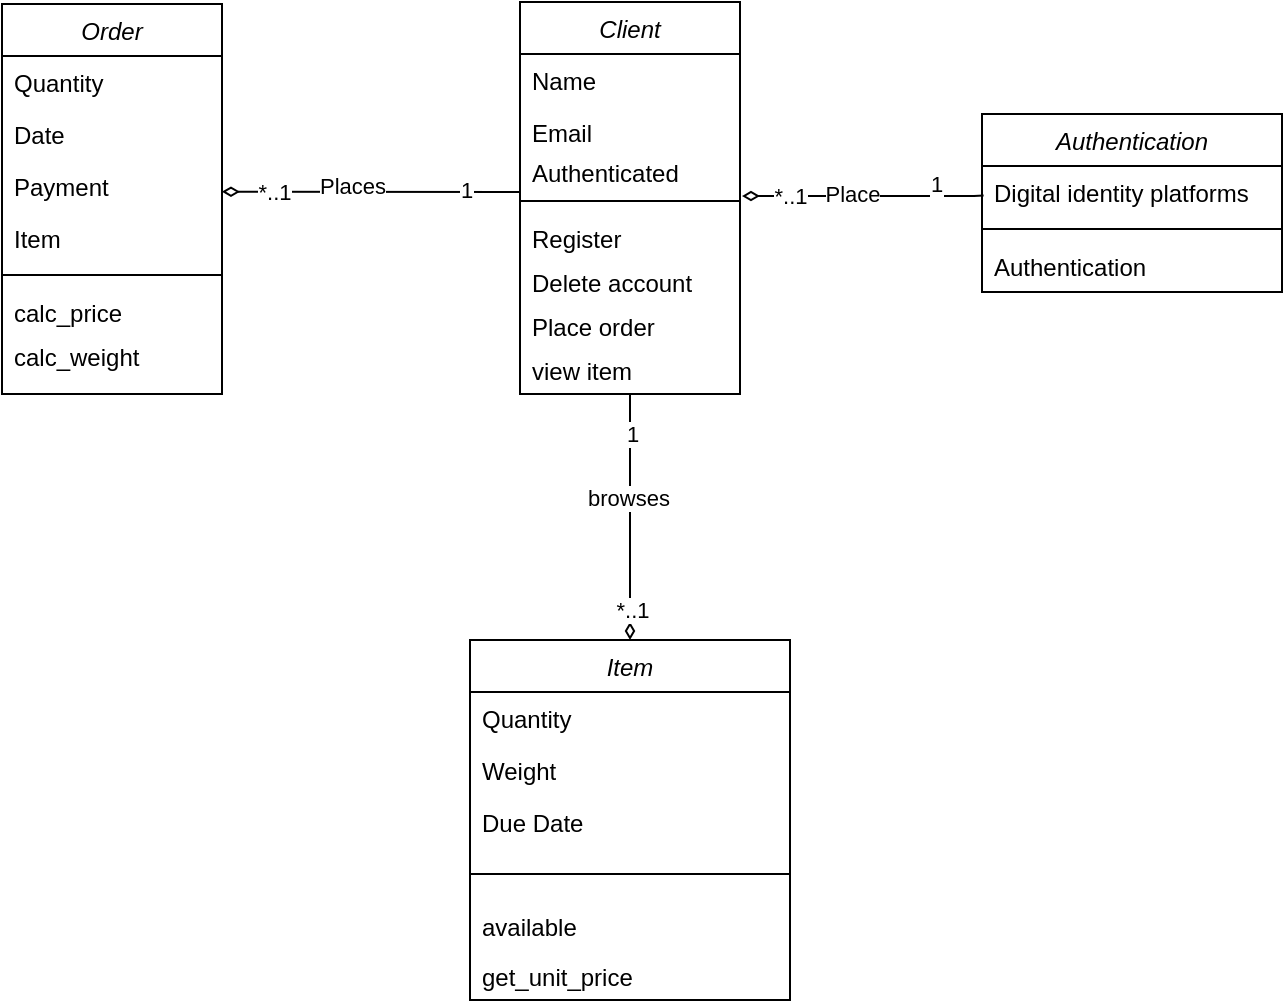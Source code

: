 <mxfile version="19.0.3" type="github">
  <diagram id="C5RBs43oDa-KdzZeNtuy" name="Page-1">
    <mxGraphModel dx="1422" dy="752" grid="1" gridSize="10" guides="1" tooltips="1" connect="1" arrows="1" fold="1" page="1" pageScale="1" pageWidth="827" pageHeight="1169" math="0" shadow="0">
      <root>
        <mxCell id="WIyWlLk6GJQsqaUBKTNV-0" />
        <mxCell id="WIyWlLk6GJQsqaUBKTNV-1" parent="WIyWlLk6GJQsqaUBKTNV-0" />
        <mxCell id="jYKHolPtKf1FV6wMGU9G-25" value="Item" style="swimlane;fontStyle=2;align=center;verticalAlign=top;childLayout=stackLayout;horizontal=1;startSize=26;horizontalStack=0;resizeParent=1;resizeLast=0;collapsible=1;marginBottom=0;rounded=0;shadow=0;strokeWidth=1;" parent="WIyWlLk6GJQsqaUBKTNV-1" vertex="1">
          <mxGeometry x="855" y="423" width="160" height="180" as="geometry">
            <mxRectangle x="230" y="140" width="160" height="26" as="alternateBounds" />
          </mxGeometry>
        </mxCell>
        <mxCell id="jYKHolPtKf1FV6wMGU9G-60" value="Quantity" style="text;align=left;verticalAlign=top;spacingLeft=4;spacingRight=4;overflow=hidden;rotatable=0;points=[[0,0.5],[1,0.5]];portConstraint=eastwest;rounded=0;shadow=0;html=0;" parent="jYKHolPtKf1FV6wMGU9G-25" vertex="1">
          <mxGeometry y="26" width="160" height="26" as="geometry" />
        </mxCell>
        <mxCell id="jYKHolPtKf1FV6wMGU9G-61" value="Weight" style="text;align=left;verticalAlign=top;spacingLeft=4;spacingRight=4;overflow=hidden;rotatable=0;points=[[0,0.5],[1,0.5]];portConstraint=eastwest;rounded=0;shadow=0;html=0;" parent="jYKHolPtKf1FV6wMGU9G-25" vertex="1">
          <mxGeometry y="52" width="160" height="26" as="geometry" />
        </mxCell>
        <mxCell id="jYKHolPtKf1FV6wMGU9G-62" value="Due Date" style="text;align=left;verticalAlign=top;spacingLeft=4;spacingRight=4;overflow=hidden;rotatable=0;points=[[0,0.5],[1,0.5]];portConstraint=eastwest;rounded=0;shadow=0;html=0;" parent="jYKHolPtKf1FV6wMGU9G-25" vertex="1">
          <mxGeometry y="78" width="160" height="26" as="geometry" />
        </mxCell>
        <mxCell id="jYKHolPtKf1FV6wMGU9G-31" value="" style="line;html=1;strokeWidth=1;align=left;verticalAlign=middle;spacingTop=-1;spacingLeft=3;spacingRight=3;rotatable=0;labelPosition=right;points=[];portConstraint=eastwest;" parent="jYKHolPtKf1FV6wMGU9G-25" vertex="1">
          <mxGeometry y="104" width="160" height="26" as="geometry" />
        </mxCell>
        <mxCell id="jYKHolPtKf1FV6wMGU9G-32" value="available" style="text;align=left;verticalAlign=top;spacingLeft=4;spacingRight=4;overflow=hidden;rotatable=0;points=[[0,0.5],[1,0.5]];portConstraint=eastwest;" parent="jYKHolPtKf1FV6wMGU9G-25" vertex="1">
          <mxGeometry y="130" width="160" height="25" as="geometry" />
        </mxCell>
        <mxCell id="jYKHolPtKf1FV6wMGU9G-33" value="get_unit_price" style="text;align=left;verticalAlign=top;spacingLeft=4;spacingRight=4;overflow=hidden;rotatable=0;points=[[0,0.5],[1,0.5]];portConstraint=eastwest;" parent="jYKHolPtKf1FV6wMGU9G-25" vertex="1">
          <mxGeometry y="155" width="160" height="25" as="geometry" />
        </mxCell>
        <mxCell id="jYKHolPtKf1FV6wMGU9G-94" value="Order" style="swimlane;fontStyle=2;align=center;verticalAlign=top;childLayout=stackLayout;horizontal=1;startSize=26;horizontalStack=0;resizeParent=1;resizeLast=0;collapsible=1;marginBottom=0;rounded=0;shadow=0;strokeWidth=1;" parent="WIyWlLk6GJQsqaUBKTNV-1" vertex="1">
          <mxGeometry x="621" y="105" width="110" height="195" as="geometry">
            <mxRectangle x="230" y="140" width="160" height="26" as="alternateBounds" />
          </mxGeometry>
        </mxCell>
        <mxCell id="jYKHolPtKf1FV6wMGU9G-121" value="Quantity" style="text;align=left;verticalAlign=top;spacingLeft=4;spacingRight=4;overflow=hidden;rotatable=0;points=[[0,0.5],[1,0.5]];portConstraint=eastwest;rounded=0;shadow=0;html=0;" parent="jYKHolPtKf1FV6wMGU9G-94" vertex="1">
          <mxGeometry y="26" width="110" height="26" as="geometry" />
        </mxCell>
        <mxCell id="jYKHolPtKf1FV6wMGU9G-95" value="Date" style="text;align=left;verticalAlign=top;spacingLeft=4;spacingRight=4;overflow=hidden;rotatable=0;points=[[0,0.5],[1,0.5]];portConstraint=eastwest;" parent="jYKHolPtKf1FV6wMGU9G-94" vertex="1">
          <mxGeometry y="52" width="110" height="26" as="geometry" />
        </mxCell>
        <mxCell id="AAjWyqTiXaKeaJ9iyk1k-36" value="Payment" style="text;align=left;verticalAlign=top;spacingLeft=4;spacingRight=4;overflow=hidden;rotatable=0;points=[[0,0.5],[1,0.5]];portConstraint=eastwest;rounded=0;shadow=0;html=0;" parent="jYKHolPtKf1FV6wMGU9G-94" vertex="1">
          <mxGeometry y="78" width="110" height="26" as="geometry" />
        </mxCell>
        <mxCell id="jYKHolPtKf1FV6wMGU9G-107" value="Item" style="text;align=left;verticalAlign=top;spacingLeft=4;spacingRight=4;overflow=hidden;rotatable=0;points=[[0,0.5],[1,0.5]];portConstraint=eastwest;rounded=0;shadow=0;html=0;" parent="jYKHolPtKf1FV6wMGU9G-94" vertex="1">
          <mxGeometry y="104" width="110" height="26" as="geometry" />
        </mxCell>
        <mxCell id="jYKHolPtKf1FV6wMGU9G-100" value="" style="line;html=1;strokeWidth=1;align=left;verticalAlign=middle;spacingTop=-1;spacingLeft=3;spacingRight=3;rotatable=0;labelPosition=right;points=[];portConstraint=eastwest;" parent="jYKHolPtKf1FV6wMGU9G-94" vertex="1">
          <mxGeometry y="130" width="110" height="11" as="geometry" />
        </mxCell>
        <mxCell id="jYKHolPtKf1FV6wMGU9G-101" value="calc_price" style="text;align=left;verticalAlign=top;spacingLeft=4;spacingRight=4;overflow=hidden;rotatable=0;points=[[0,0.5],[1,0.5]];portConstraint=eastwest;" parent="jYKHolPtKf1FV6wMGU9G-94" vertex="1">
          <mxGeometry y="141" width="110" height="22" as="geometry" />
        </mxCell>
        <mxCell id="jYKHolPtKf1FV6wMGU9G-102" value="calc_weight" style="text;align=left;verticalAlign=top;spacingLeft=4;spacingRight=4;overflow=hidden;rotatable=0;points=[[0,0.5],[1,0.5]];portConstraint=eastwest;" parent="jYKHolPtKf1FV6wMGU9G-94" vertex="1">
          <mxGeometry y="163" width="110" height="25" as="geometry" />
        </mxCell>
        <mxCell id="AAjWyqTiXaKeaJ9iyk1k-30" style="edgeStyle=orthogonalEdgeStyle;rounded=0;orthogonalLoop=1;jettySize=auto;html=1;endArrow=diamondThin;endFill=0;" parent="WIyWlLk6GJQsqaUBKTNV-1" source="jYKHolPtKf1FV6wMGU9G-111" target="jYKHolPtKf1FV6wMGU9G-25" edge="1">
          <mxGeometry relative="1" as="geometry">
            <mxPoint x="930" y="510" as="targetPoint" />
            <Array as="points" />
          </mxGeometry>
        </mxCell>
        <mxCell id="AAjWyqTiXaKeaJ9iyk1k-31" value="1" style="edgeLabel;html=1;align=center;verticalAlign=middle;resizable=0;points=[];" parent="AAjWyqTiXaKeaJ9iyk1k-30" vertex="1" connectable="0">
          <mxGeometry x="-0.978" y="1" relative="1" as="geometry">
            <mxPoint y="18" as="offset" />
          </mxGeometry>
        </mxCell>
        <mxCell id="AAjWyqTiXaKeaJ9iyk1k-32" value="*..1" style="edgeLabel;html=1;align=center;verticalAlign=middle;resizable=0;points=[];" parent="AAjWyqTiXaKeaJ9iyk1k-30" vertex="1" connectable="0">
          <mxGeometry x="0.941" y="1" relative="1" as="geometry">
            <mxPoint y="-12" as="offset" />
          </mxGeometry>
        </mxCell>
        <mxCell id="AAjWyqTiXaKeaJ9iyk1k-33" value="browses" style="edgeLabel;html=1;align=center;verticalAlign=middle;resizable=0;points=[];" parent="AAjWyqTiXaKeaJ9iyk1k-30" vertex="1" connectable="0">
          <mxGeometry x="0.166" y="-1" relative="1" as="geometry">
            <mxPoint y="-20" as="offset" />
          </mxGeometry>
        </mxCell>
        <mxCell id="jYKHolPtKf1FV6wMGU9G-111" value="Client" style="swimlane;fontStyle=2;align=center;verticalAlign=top;childLayout=stackLayout;horizontal=1;startSize=26;horizontalStack=0;resizeParent=1;resizeLast=0;collapsible=1;marginBottom=0;rounded=0;shadow=0;strokeWidth=1;" parent="WIyWlLk6GJQsqaUBKTNV-1" vertex="1">
          <mxGeometry x="880" y="104" width="110" height="196" as="geometry">
            <mxRectangle x="230" y="140" width="160" height="26" as="alternateBounds" />
          </mxGeometry>
        </mxCell>
        <mxCell id="jYKHolPtKf1FV6wMGU9G-112" value="Name" style="text;align=left;verticalAlign=top;spacingLeft=4;spacingRight=4;overflow=hidden;rotatable=0;points=[[0,0.5],[1,0.5]];portConstraint=eastwest;rounded=0;shadow=0;html=0;" parent="jYKHolPtKf1FV6wMGU9G-111" vertex="1">
          <mxGeometry y="26" width="110" height="26" as="geometry" />
        </mxCell>
        <mxCell id="jYKHolPtKf1FV6wMGU9G-113" value="Email" style="text;align=left;verticalAlign=top;spacingLeft=4;spacingRight=4;overflow=hidden;rotatable=0;points=[[0,0.5],[1,0.5]];portConstraint=eastwest;" parent="jYKHolPtKf1FV6wMGU9G-111" vertex="1">
          <mxGeometry y="52" width="110" height="20" as="geometry" />
        </mxCell>
        <mxCell id="AAjWyqTiXaKeaJ9iyk1k-8" value="Authenticated" style="text;align=left;verticalAlign=top;spacingLeft=4;spacingRight=4;overflow=hidden;rotatable=0;points=[[0,0.5],[1,0.5]];portConstraint=eastwest;" parent="jYKHolPtKf1FV6wMGU9G-111" vertex="1">
          <mxGeometry y="72" width="110" height="22" as="geometry" />
        </mxCell>
        <mxCell id="jYKHolPtKf1FV6wMGU9G-115" value="" style="line;html=1;strokeWidth=1;align=left;verticalAlign=middle;spacingTop=-1;spacingLeft=3;spacingRight=3;rotatable=0;labelPosition=right;points=[];portConstraint=eastwest;" parent="jYKHolPtKf1FV6wMGU9G-111" vertex="1">
          <mxGeometry y="94" width="110" height="11" as="geometry" />
        </mxCell>
        <mxCell id="jYKHolPtKf1FV6wMGU9G-118" value="Register" style="text;align=left;verticalAlign=top;spacingLeft=4;spacingRight=4;overflow=hidden;rotatable=0;points=[[0,0.5],[1,0.5]];portConstraint=eastwest;" parent="jYKHolPtKf1FV6wMGU9G-111" vertex="1">
          <mxGeometry y="105" width="110" height="22" as="geometry" />
        </mxCell>
        <mxCell id="jYKHolPtKf1FV6wMGU9G-119" value="Delete account" style="text;align=left;verticalAlign=top;spacingLeft=4;spacingRight=4;overflow=hidden;rotatable=0;points=[[0,0.5],[1,0.5]];portConstraint=eastwest;" parent="jYKHolPtKf1FV6wMGU9G-111" vertex="1">
          <mxGeometry y="127" width="110" height="22" as="geometry" />
        </mxCell>
        <mxCell id="jYKHolPtKf1FV6wMGU9G-120" value="Place order" style="text;align=left;verticalAlign=top;spacingLeft=4;spacingRight=4;overflow=hidden;rotatable=0;points=[[0,0.5],[1,0.5]];portConstraint=eastwest;" parent="jYKHolPtKf1FV6wMGU9G-111" vertex="1">
          <mxGeometry y="149" width="110" height="22" as="geometry" />
        </mxCell>
        <mxCell id="AAjWyqTiXaKeaJ9iyk1k-29" value="view item" style="text;align=left;verticalAlign=top;spacingLeft=4;spacingRight=4;overflow=hidden;rotatable=0;points=[[0,0.5],[1,0.5]];portConstraint=eastwest;" parent="jYKHolPtKf1FV6wMGU9G-111" vertex="1">
          <mxGeometry y="171" width="110" height="22" as="geometry" />
        </mxCell>
        <mxCell id="jYKHolPtKf1FV6wMGU9G-122" style="edgeStyle=orthogonalEdgeStyle;rounded=0;orthogonalLoop=1;jettySize=auto;html=1;startArrow=diamondThin;startFill=0;endArrow=none;endFill=0;exitX=1.016;exitY=0.527;exitDx=0;exitDy=0;exitPerimeter=0;" parent="WIyWlLk6GJQsqaUBKTNV-1" edge="1">
          <mxGeometry relative="1" as="geometry">
            <Array as="points">
              <mxPoint x="880" y="199" />
            </Array>
            <mxPoint x="731.0" y="198.862" as="sourcePoint" />
            <mxPoint x="880" y="199" as="targetPoint" />
          </mxGeometry>
        </mxCell>
        <mxCell id="jYKHolPtKf1FV6wMGU9G-124" value="1" style="edgeLabel;html=1;align=center;verticalAlign=middle;resizable=0;points=[];" parent="jYKHolPtKf1FV6wMGU9G-122" vertex="1" connectable="0">
          <mxGeometry x="0.785" y="-1" relative="1" as="geometry">
            <mxPoint x="-11" y="-2" as="offset" />
          </mxGeometry>
        </mxCell>
        <mxCell id="jYKHolPtKf1FV6wMGU9G-125" value="*..1" style="edgeLabel;html=1;align=center;verticalAlign=middle;resizable=0;points=[];" parent="jYKHolPtKf1FV6wMGU9G-122" vertex="1" connectable="0">
          <mxGeometry x="-0.809" y="-3" relative="1" as="geometry">
            <mxPoint x="12" y="-3" as="offset" />
          </mxGeometry>
        </mxCell>
        <mxCell id="jYKHolPtKf1FV6wMGU9G-126" value="Places" style="edgeLabel;html=1;align=center;verticalAlign=middle;resizable=0;points=[];" parent="jYKHolPtKf1FV6wMGU9G-122" vertex="1" connectable="0">
          <mxGeometry x="0.2" y="1" relative="1" as="geometry">
            <mxPoint x="-25" y="-2" as="offset" />
          </mxGeometry>
        </mxCell>
        <mxCell id="AAjWyqTiXaKeaJ9iyk1k-9" value="Authentication" style="swimlane;fontStyle=2;align=center;verticalAlign=top;childLayout=stackLayout;horizontal=1;startSize=26;horizontalStack=0;resizeParent=1;resizeLast=0;collapsible=1;marginBottom=0;rounded=0;shadow=0;strokeWidth=1;" parent="WIyWlLk6GJQsqaUBKTNV-1" vertex="1">
          <mxGeometry x="1111" y="160" width="150" height="89" as="geometry">
            <mxRectangle x="230" y="140" width="160" height="26" as="alternateBounds" />
          </mxGeometry>
        </mxCell>
        <mxCell id="AAjWyqTiXaKeaJ9iyk1k-19" style="edgeStyle=orthogonalEdgeStyle;rounded=0;orthogonalLoop=1;jettySize=auto;html=1;entryX=-0.008;entryY=0.531;entryDx=0;entryDy=0;entryPerimeter=0;startArrow=diamondThin;startFill=0;endArrow=none;endFill=0;exitX=1.016;exitY=0.527;exitDx=0;exitDy=0;exitPerimeter=0;" parent="AAjWyqTiXaKeaJ9iyk1k-9" edge="1">
          <mxGeometry relative="1" as="geometry">
            <Array as="points">
              <mxPoint x="-4" y="41" />
            </Array>
            <mxPoint x="-120" y="41.012" as="sourcePoint" />
            <mxPoint x="0.8" y="40.806" as="targetPoint" />
          </mxGeometry>
        </mxCell>
        <mxCell id="AAjWyqTiXaKeaJ9iyk1k-20" value="1" style="edgeLabel;html=1;align=center;verticalAlign=middle;resizable=0;points=[];" parent="AAjWyqTiXaKeaJ9iyk1k-19" vertex="1" connectable="0">
          <mxGeometry x="0.785" y="-1" relative="1" as="geometry">
            <mxPoint x="-11" y="-7" as="offset" />
          </mxGeometry>
        </mxCell>
        <mxCell id="AAjWyqTiXaKeaJ9iyk1k-21" value="*..1" style="edgeLabel;html=1;align=center;verticalAlign=middle;resizable=0;points=[];" parent="AAjWyqTiXaKeaJ9iyk1k-19" vertex="1" connectable="0">
          <mxGeometry x="-0.809" y="-3" relative="1" as="geometry">
            <mxPoint x="12" y="-3" as="offset" />
          </mxGeometry>
        </mxCell>
        <mxCell id="AAjWyqTiXaKeaJ9iyk1k-22" value="Place" style="edgeLabel;html=1;align=center;verticalAlign=middle;resizable=0;points=[];" parent="AAjWyqTiXaKeaJ9iyk1k-19" vertex="1" connectable="0">
          <mxGeometry x="0.2" y="1" relative="1" as="geometry">
            <mxPoint x="-18" as="offset" />
          </mxGeometry>
        </mxCell>
        <mxCell id="AAjWyqTiXaKeaJ9iyk1k-10" value="Digital identity platforms" style="text;align=left;verticalAlign=top;spacingLeft=4;spacingRight=4;overflow=hidden;rotatable=0;points=[[0,0.5],[1,0.5]];portConstraint=eastwest;rounded=0;shadow=0;html=0;" parent="AAjWyqTiXaKeaJ9iyk1k-9" vertex="1">
          <mxGeometry y="26" width="150" height="26" as="geometry" />
        </mxCell>
        <mxCell id="AAjWyqTiXaKeaJ9iyk1k-28" value="" style="line;html=1;strokeWidth=1;align=left;verticalAlign=middle;spacingTop=-1;spacingLeft=3;spacingRight=3;rotatable=0;labelPosition=right;points=[];portConstraint=eastwest;" parent="AAjWyqTiXaKeaJ9iyk1k-9" vertex="1">
          <mxGeometry y="52" width="150" height="11" as="geometry" />
        </mxCell>
        <mxCell id="AAjWyqTiXaKeaJ9iyk1k-18" value="Authentication" style="text;align=left;verticalAlign=top;spacingLeft=4;spacingRight=4;overflow=hidden;rotatable=0;points=[[0,0.5],[1,0.5]];portConstraint=eastwest;rounded=0;shadow=0;html=0;" parent="AAjWyqTiXaKeaJ9iyk1k-9" vertex="1">
          <mxGeometry y="63" width="150" height="26" as="geometry" />
        </mxCell>
      </root>
    </mxGraphModel>
  </diagram>
</mxfile>
